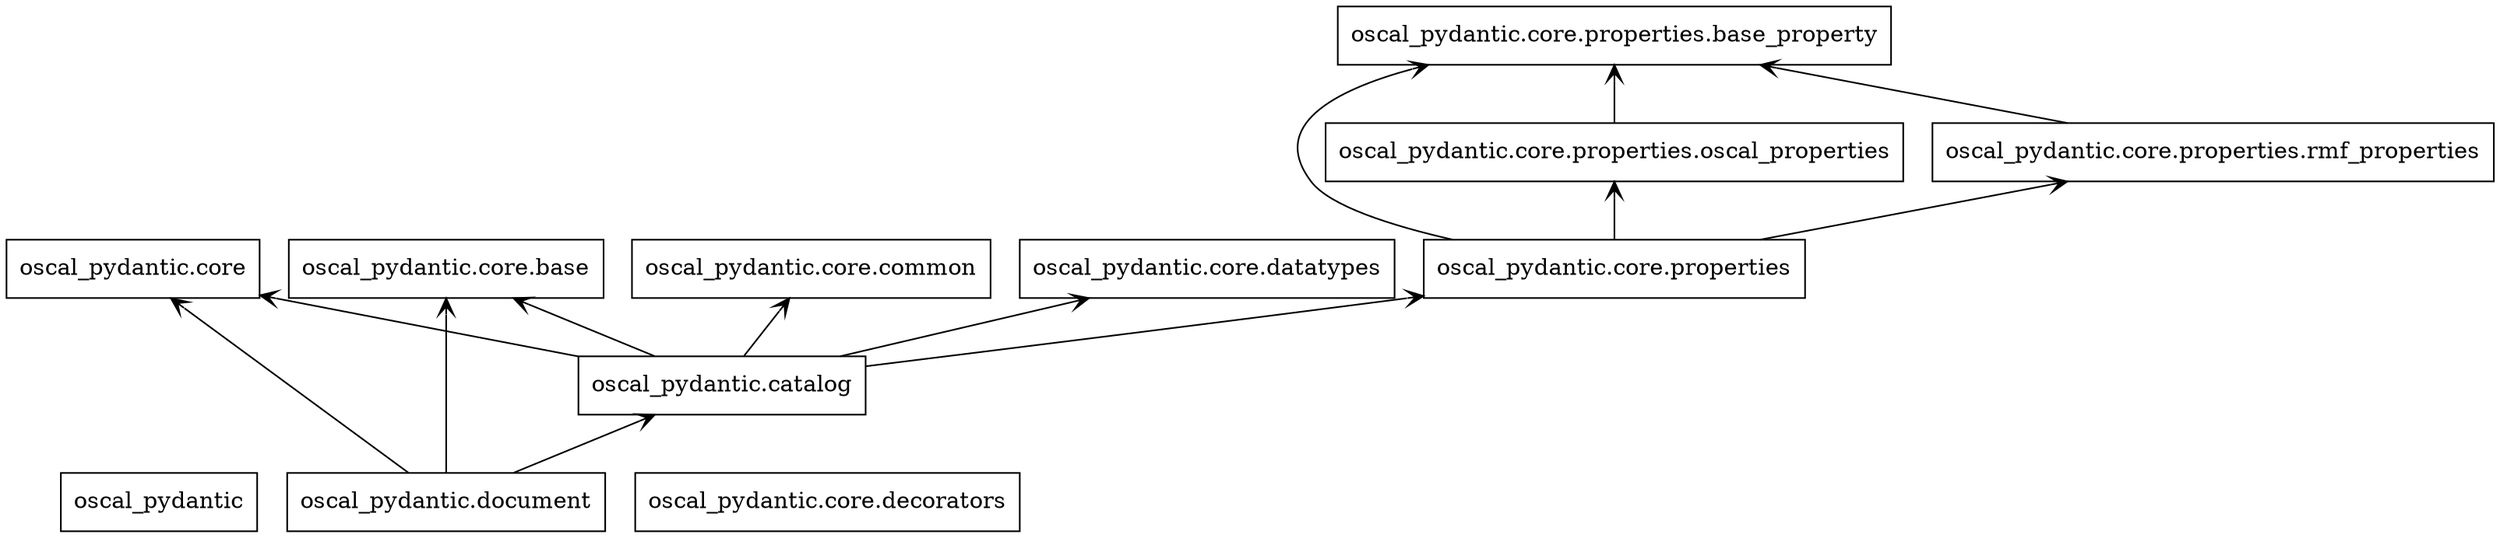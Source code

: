 digraph "packages" {
rankdir=BT
charset="utf-8"
"oscal_pydantic" [color="black", label=<oscal_pydantic>, shape="box", style="solid"];
"oscal_pydantic.catalog" [color="black", label=<oscal_pydantic.catalog>, shape="box", style="solid"];
"oscal_pydantic.core" [color="black", label=<oscal_pydantic.core>, shape="box", style="solid"];
"oscal_pydantic.core.base" [color="black", label=<oscal_pydantic.core.base>, shape="box", style="solid"];
"oscal_pydantic.core.common" [color="black", label=<oscal_pydantic.core.common>, shape="box", style="solid"];
"oscal_pydantic.core.datatypes" [color="black", label=<oscal_pydantic.core.datatypes>, shape="box", style="solid"];
"oscal_pydantic.core.decorators" [color="black", label=<oscal_pydantic.core.decorators>, shape="box", style="solid"];
"oscal_pydantic.core.properties" [color="black", label=<oscal_pydantic.core.properties>, shape="box", style="solid"];
"oscal_pydantic.core.properties.base_property" [color="black", label=<oscal_pydantic.core.properties.base_property>, shape="box", style="solid"];
"oscal_pydantic.core.properties.oscal_properties" [color="black", label=<oscal_pydantic.core.properties.oscal_properties>, shape="box", style="solid"];
"oscal_pydantic.core.properties.rmf_properties" [color="black", label=<oscal_pydantic.core.properties.rmf_properties>, shape="box", style="solid"];
"oscal_pydantic.document" [color="black", label=<oscal_pydantic.document>, shape="box", style="solid"];
"oscal_pydantic.catalog" -> "oscal_pydantic.core" [arrowhead="open", arrowtail="none"];
"oscal_pydantic.catalog" -> "oscal_pydantic.core.base" [arrowhead="open", arrowtail="none"];
"oscal_pydantic.catalog" -> "oscal_pydantic.core.common" [arrowhead="open", arrowtail="none"];
"oscal_pydantic.catalog" -> "oscal_pydantic.core.datatypes" [arrowhead="open", arrowtail="none"];
"oscal_pydantic.catalog" -> "oscal_pydantic.core.properties" [arrowhead="open", arrowtail="none"];
"oscal_pydantic.core.properties" -> "oscal_pydantic.core.properties.base_property" [arrowhead="open", arrowtail="none"];
"oscal_pydantic.core.properties" -> "oscal_pydantic.core.properties.oscal_properties" [arrowhead="open", arrowtail="none"];
"oscal_pydantic.core.properties" -> "oscal_pydantic.core.properties.rmf_properties" [arrowhead="open", arrowtail="none"];
"oscal_pydantic.core.properties.oscal_properties" -> "oscal_pydantic.core.properties.base_property" [arrowhead="open", arrowtail="none"];
"oscal_pydantic.core.properties.rmf_properties" -> "oscal_pydantic.core.properties.base_property" [arrowhead="open", arrowtail="none"];
"oscal_pydantic.document" -> "oscal_pydantic.catalog" [arrowhead="open", arrowtail="none"];
"oscal_pydantic.document" -> "oscal_pydantic.core" [arrowhead="open", arrowtail="none"];
"oscal_pydantic.document" -> "oscal_pydantic.core.base" [arrowhead="open", arrowtail="none"];
}
